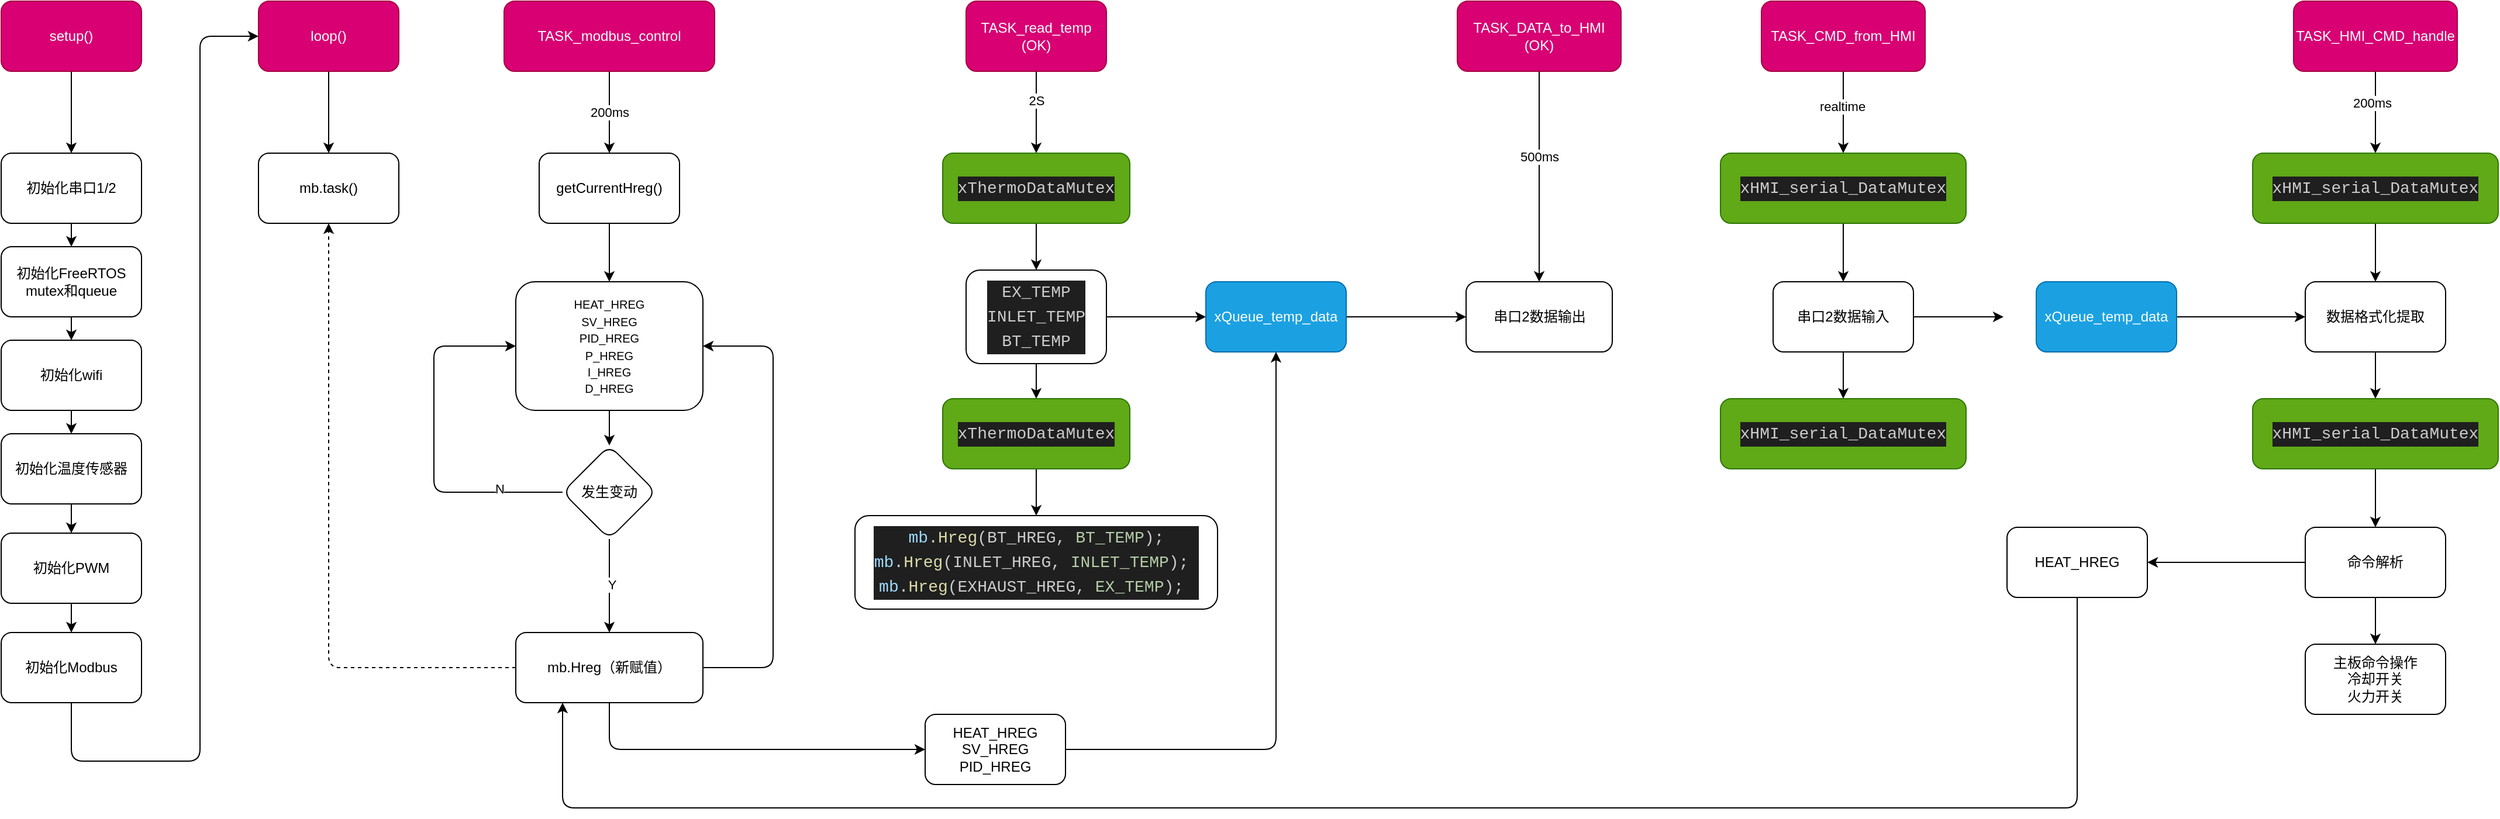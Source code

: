 <mxfile>
    <diagram id="BzFfho2s-DosaZCxsHBp" name="第 1 页">
        <mxGraphModel dx="1752" dy="655" grid="1" gridSize="10" guides="1" tooltips="1" connect="1" arrows="1" fold="1" page="1" pageScale="1" pageWidth="827" pageHeight="1169" math="0" shadow="0">
            <root>
                <mxCell id="0"/>
                <mxCell id="1" parent="0"/>
                <mxCell id="4" style="edgeStyle=none;html=1;exitX=0.5;exitY=1;exitDx=0;exitDy=0;" parent="1" source="2" target="3" edge="1">
                    <mxGeometry relative="1" as="geometry"/>
                </mxCell>
                <mxCell id="5" value="2S" style="edgeLabel;html=1;align=center;verticalAlign=middle;resizable=0;points=[];" parent="4" vertex="1" connectable="0">
                    <mxGeometry x="-0.329" relative="1" as="geometry">
                        <mxPoint y="1" as="offset"/>
                    </mxGeometry>
                </mxCell>
                <mxCell id="2" value="TASK_read_temp&lt;br&gt;(OK)" style="rounded=1;whiteSpace=wrap;html=1;fillColor=#d80073;fontColor=#ffffff;strokeColor=#A50040;" parent="1" vertex="1">
                    <mxGeometry x="635" y="130" width="120" height="60" as="geometry"/>
                </mxCell>
                <mxCell id="7" style="edgeStyle=none;html=1;exitX=0.5;exitY=1;exitDx=0;exitDy=0;entryX=0.5;entryY=0;entryDx=0;entryDy=0;" parent="1" source="3" target="8" edge="1">
                    <mxGeometry relative="1" as="geometry">
                        <mxPoint x="695" y="390" as="targetPoint"/>
                    </mxGeometry>
                </mxCell>
                <mxCell id="3" value="&lt;div style=&quot;color: rgb(204, 204, 204); background-color: rgb(31, 31, 31); font-family: Menlo, Menlo, Menlo, Menlo, Monaco, &amp;quot;Courier New&amp;quot;, monospace; font-size: 14px; line-height: 21px;&quot;&gt;xThermoDataMutex&lt;/div&gt;" style="whiteSpace=wrap;html=1;rounded=1;fillColor=#60a917;fontColor=#ffffff;strokeColor=#2D7600;" parent="1" vertex="1">
                    <mxGeometry x="615" y="260" width="160" height="60" as="geometry"/>
                </mxCell>
                <mxCell id="13" style="edgeStyle=none;html=1;exitX=0.5;exitY=1;exitDx=0;exitDy=0;" parent="1" source="8" target="12" edge="1">
                    <mxGeometry relative="1" as="geometry"/>
                </mxCell>
                <mxCell id="51" style="edgeStyle=none;html=1;exitX=1;exitY=0.5;exitDx=0;exitDy=0;entryX=0;entryY=0.5;entryDx=0;entryDy=0;" parent="1" source="8" target="32" edge="1">
                    <mxGeometry relative="1" as="geometry"/>
                </mxCell>
                <mxCell id="8" value="&lt;div style=&quot;color: rgb(204, 204, 204); background-color: rgb(31, 31, 31); font-family: Menlo, Menlo, Menlo, Menlo, Monaco, &amp;quot;Courier New&amp;quot;, monospace; font-size: 14px; line-height: 21px;&quot;&gt;EX_TEMP&lt;/div&gt;&lt;div style=&quot;color: rgb(204, 204, 204); background-color: rgb(31, 31, 31); font-family: Menlo, Menlo, Menlo, Menlo, Monaco, &amp;quot;Courier New&amp;quot;, monospace; font-size: 14px; line-height: 21px;&quot;&gt;&lt;div style=&quot;line-height: 21px;&quot;&gt;INLET_TEMP&lt;/div&gt;&lt;div style=&quot;line-height: 21px;&quot;&gt;&lt;div style=&quot;line-height: 21px;&quot;&gt;BT_TEMP&lt;/div&gt;&lt;/div&gt;&lt;/div&gt;" style="rounded=1;whiteSpace=wrap;html=1;" parent="1" vertex="1">
                    <mxGeometry x="635" y="360" width="120" height="80" as="geometry"/>
                </mxCell>
                <mxCell id="9" value="&lt;div style=&quot;background-color: rgb(31, 31, 31); font-family: Menlo, Menlo, Menlo, Menlo, Monaco, &amp;quot;Courier New&amp;quot;, monospace; font-size: 14px; line-height: 21px;&quot;&gt;&lt;div style=&quot;&quot;&gt;    &lt;span style=&quot;color: rgb(156, 220, 254);&quot;&gt;mb&lt;/span&gt;&lt;font color=&quot;#cccccc&quot;&gt;.&lt;/font&gt;&lt;span style=&quot;color: rgb(220, 220, 170);&quot;&gt;Hreg&lt;/span&gt;&lt;font color=&quot;#cccccc&quot;&gt;(BT_HREG, &lt;/font&gt;&lt;font color=&quot;#b5cea8&quot;&gt;BT_TEMP&lt;/font&gt;&lt;font color=&quot;#cccccc&quot;&gt;);&lt;/font&gt;&lt;/div&gt;&lt;div style=&quot;&quot;&gt;&lt;span style=&quot;color: rgb(204, 204, 204);&quot;&gt;    &lt;span style=&quot;color: #9cdcfe;&quot;&gt;mb&lt;/span&gt;.&lt;span style=&quot;color: #dcdcaa;&quot;&gt;Hreg&lt;/span&gt;(INLET_HREG, &lt;/span&gt;&lt;font color=&quot;#b5cea8&quot;&gt;INLET_TEMP&lt;/font&gt;&lt;font color=&quot;#cccccc&quot;&gt;);&lt;/font&gt;&lt;span style=&quot;color: rgb(106, 153, 85);&quot;&gt;&amp;nbsp;&lt;/span&gt;&lt;/div&gt;&lt;div style=&quot;&quot;&gt;&lt;span style=&quot;color: rgb(204, 204, 204);&quot;&gt;    &lt;span style=&quot;color: #9cdcfe;&quot;&gt;mb&lt;/span&gt;.&lt;span style=&quot;color: #dcdcaa;&quot;&gt;Hreg&lt;/span&gt;(EXHAUST_HREG, &lt;/span&gt;&lt;font color=&quot;#b5cea8&quot;&gt;EX_TEMP&lt;/font&gt;&lt;font color=&quot;#cccccc&quot;&gt;);&lt;/font&gt;&lt;span style=&quot;color: rgb(106, 153, 85);&quot;&gt;&amp;nbsp;&lt;/span&gt;&lt;/div&gt;&lt;/div&gt;" style="rounded=1;whiteSpace=wrap;html=1;" parent="1" vertex="1">
                    <mxGeometry x="540" y="570" width="310" height="80" as="geometry"/>
                </mxCell>
                <mxCell id="14" style="edgeStyle=none;html=1;exitX=0.5;exitY=1;exitDx=0;exitDy=0;entryX=0.5;entryY=0;entryDx=0;entryDy=0;" parent="1" source="12" target="9" edge="1">
                    <mxGeometry relative="1" as="geometry"/>
                </mxCell>
                <mxCell id="12" value="&lt;div style=&quot;color: rgb(204, 204, 204); background-color: rgb(31, 31, 31); font-family: Menlo, Menlo, Menlo, Menlo, Monaco, &amp;quot;Courier New&amp;quot;, monospace; font-size: 14px; line-height: 21px;&quot;&gt;xThermoDataMutex&lt;/div&gt;" style="whiteSpace=wrap;html=1;rounded=1;fillColor=#60a917;fontColor=#ffffff;strokeColor=#2D7600;" parent="1" vertex="1">
                    <mxGeometry x="615" y="470" width="160" height="60" as="geometry"/>
                </mxCell>
                <mxCell id="18" style="edgeStyle=none;html=1;exitX=0.5;exitY=1;exitDx=0;exitDy=0;entryX=0.5;entryY=0;entryDx=0;entryDy=0;" parent="1" source="15" target="17" edge="1">
                    <mxGeometry relative="1" as="geometry"/>
                </mxCell>
                <mxCell id="15" value="loop()" style="rounded=1;whiteSpace=wrap;html=1;fillColor=#d80073;fontColor=#ffffff;strokeColor=#A50040;" parent="1" vertex="1">
                    <mxGeometry x="30" y="130" width="120" height="60" as="geometry"/>
                </mxCell>
                <mxCell id="57" style="edgeStyle=none;html=1;exitX=0.5;exitY=1;exitDx=0;exitDy=0;entryX=0.5;entryY=0;entryDx=0;entryDy=0;" parent="1" source="16" target="52" edge="1">
                    <mxGeometry relative="1" as="geometry"/>
                </mxCell>
                <mxCell id="16" value="setup()" style="rounded=1;whiteSpace=wrap;html=1;fillColor=#d80073;fontColor=#ffffff;strokeColor=#A50040;" parent="1" vertex="1">
                    <mxGeometry x="-190" y="130" width="120" height="60" as="geometry"/>
                </mxCell>
                <mxCell id="17" value="mb.task()" style="rounded=1;whiteSpace=wrap;html=1;" parent="1" vertex="1">
                    <mxGeometry x="30" y="260" width="120" height="60" as="geometry"/>
                </mxCell>
                <mxCell id="21" value="200ms" style="edgeStyle=none;html=1;exitX=0.5;exitY=1;exitDx=0;exitDy=0;entryX=0.5;entryY=0;entryDx=0;entryDy=0;" parent="1" source="19" target="34" edge="1">
                    <mxGeometry relative="1" as="geometry">
                        <mxPoint as="offset"/>
                        <mxPoint x="360" y="330" as="targetPoint"/>
                    </mxGeometry>
                </mxCell>
                <mxCell id="19" value="TASK_modbus_control" style="rounded=1;whiteSpace=wrap;html=1;fillColor=#d80073;fontColor=#ffffff;strokeColor=#A50040;" parent="1" vertex="1">
                    <mxGeometry x="240" y="130" width="180" height="60" as="geometry"/>
                </mxCell>
                <mxCell id="24" style="edgeStyle=none;html=1;exitX=0.5;exitY=1;exitDx=0;exitDy=0;entryX=0.5;entryY=0;entryDx=0;entryDy=0;" parent="1" source="20" target="23" edge="1">
                    <mxGeometry relative="1" as="geometry"/>
                </mxCell>
                <mxCell id="20" value="&lt;font style=&quot;font-size: 10px;&quot;&gt;HEAT_HREG&lt;br&gt;SV_HREG&lt;br&gt;PID_HREG&lt;br&gt;P_HREG&lt;br&gt;I_HREG&lt;br&gt;D_HREG&lt;br&gt;&lt;/font&gt;" style="rounded=1;whiteSpace=wrap;html=1;" parent="1" vertex="1">
                    <mxGeometry x="250" y="370" width="160" height="110" as="geometry"/>
                </mxCell>
                <mxCell id="37" value="" style="edgeStyle=none;html=1;entryX=0.5;entryY=0;entryDx=0;entryDy=0;" parent="1" source="22" target="36" edge="1">
                    <mxGeometry relative="1" as="geometry">
                        <mxPoint x="1130" y="320" as="targetPoint"/>
                        <Array as="points"/>
                    </mxGeometry>
                </mxCell>
                <mxCell id="41" value="500ms" style="edgeLabel;html=1;align=center;verticalAlign=middle;resizable=0;points=[];" parent="37" vertex="1" connectable="0">
                    <mxGeometry x="-0.196" relative="1" as="geometry">
                        <mxPoint as="offset"/>
                    </mxGeometry>
                </mxCell>
                <mxCell id="22" value="TASK_DATA_to_HMI&lt;br&gt;(OK)" style="rounded=1;whiteSpace=wrap;html=1;fillColor=#d80073;fontColor=#ffffff;strokeColor=#A50040;" parent="1" vertex="1">
                    <mxGeometry x="1055" y="130" width="140" height="60" as="geometry"/>
                </mxCell>
                <mxCell id="25" style="edgeStyle=none;html=1;exitX=0;exitY=0.5;exitDx=0;exitDy=0;entryX=0;entryY=0.5;entryDx=0;entryDy=0;" parent="1" source="23" target="20" edge="1">
                    <mxGeometry relative="1" as="geometry">
                        <Array as="points">
                            <mxPoint x="180" y="550"/>
                            <mxPoint x="180" y="425"/>
                        </Array>
                    </mxGeometry>
                </mxCell>
                <mxCell id="26" value="N" style="edgeLabel;html=1;align=center;verticalAlign=middle;resizable=0;points=[];" parent="25" vertex="1" connectable="0">
                    <mxGeometry x="-0.645" y="-3" relative="1" as="geometry">
                        <mxPoint as="offset"/>
                    </mxGeometry>
                </mxCell>
                <mxCell id="28" style="edgeStyle=none;html=1;exitX=0.5;exitY=1;exitDx=0;exitDy=0;entryX=0.5;entryY=0;entryDx=0;entryDy=0;" parent="1" source="23" target="27" edge="1">
                    <mxGeometry relative="1" as="geometry"/>
                </mxCell>
                <mxCell id="30" value="Y" style="edgeLabel;html=1;align=center;verticalAlign=middle;resizable=0;points=[];" parent="28" vertex="1" connectable="0">
                    <mxGeometry x="-0.04" y="2" relative="1" as="geometry">
                        <mxPoint as="offset"/>
                    </mxGeometry>
                </mxCell>
                <mxCell id="23" value="发生变动" style="rhombus;whiteSpace=wrap;html=1;rounded=1;" parent="1" vertex="1">
                    <mxGeometry x="290" y="510" width="80" height="80" as="geometry"/>
                </mxCell>
                <mxCell id="29" style="edgeStyle=none;html=1;exitX=1;exitY=0.5;exitDx=0;exitDy=0;entryX=1;entryY=0.5;entryDx=0;entryDy=0;" parent="1" source="27" target="20" edge="1">
                    <mxGeometry relative="1" as="geometry">
                        <Array as="points">
                            <mxPoint x="470" y="700"/>
                            <mxPoint x="470" y="425"/>
                        </Array>
                    </mxGeometry>
                </mxCell>
                <mxCell id="31" style="edgeStyle=none;html=1;exitX=0;exitY=0.5;exitDx=0;exitDy=0;entryX=0.5;entryY=1;entryDx=0;entryDy=0;dashed=1;" parent="1" source="27" target="17" edge="1">
                    <mxGeometry relative="1" as="geometry">
                        <Array as="points">
                            <mxPoint x="90" y="700"/>
                        </Array>
                    </mxGeometry>
                </mxCell>
                <mxCell id="49" style="edgeStyle=none;html=1;exitX=0.5;exitY=1;exitDx=0;exitDy=0;entryX=0;entryY=0.5;entryDx=0;entryDy=0;" parent="1" source="27" target="48" edge="1">
                    <mxGeometry relative="1" as="geometry">
                        <Array as="points">
                            <mxPoint x="330" y="770"/>
                        </Array>
                    </mxGeometry>
                </mxCell>
                <mxCell id="27" value="mb.Hreg（新赋值）" style="whiteSpace=wrap;html=1;rounded=1;" parent="1" vertex="1">
                    <mxGeometry x="250" y="670" width="160" height="60" as="geometry"/>
                </mxCell>
                <mxCell id="76" style="edgeStyle=none;html=1;exitX=1;exitY=0.5;exitDx=0;exitDy=0;entryX=0;entryY=0.5;entryDx=0;entryDy=0;" edge="1" parent="1" source="32" target="36">
                    <mxGeometry relative="1" as="geometry"/>
                </mxCell>
                <mxCell id="32" value="xQueue_temp_data" style="whiteSpace=wrap;html=1;rounded=1;fillColor=#1ba1e2;fontColor=#ffffff;strokeColor=#006EAF;" parent="1" vertex="1">
                    <mxGeometry x="840" y="370" width="120" height="60" as="geometry"/>
                </mxCell>
                <mxCell id="35" style="edgeStyle=none;html=1;exitX=0.5;exitY=1;exitDx=0;exitDy=0;entryX=0.5;entryY=0;entryDx=0;entryDy=0;" parent="1" source="34" target="20" edge="1">
                    <mxGeometry relative="1" as="geometry"/>
                </mxCell>
                <mxCell id="34" value="getCurrentHreg()" style="rounded=1;whiteSpace=wrap;html=1;" parent="1" vertex="1">
                    <mxGeometry x="270" y="260" width="120" height="60" as="geometry"/>
                </mxCell>
                <mxCell id="36" value="串口2数据输出" style="whiteSpace=wrap;html=1;rounded=1;" parent="1" vertex="1">
                    <mxGeometry x="1062.5" y="370" width="125" height="60" as="geometry"/>
                </mxCell>
                <mxCell id="38" value="" style="edgeStyle=none;html=1;entryX=0.5;entryY=0;entryDx=0;entryDy=0;" parent="1" source="39" target="72" edge="1">
                    <mxGeometry relative="1" as="geometry">
                        <mxPoint x="1375" y="190" as="sourcePoint"/>
                    </mxGeometry>
                </mxCell>
                <mxCell id="42" value="realtime" style="edgeLabel;html=1;align=center;verticalAlign=middle;resizable=0;points=[];" parent="38" vertex="1" connectable="0">
                    <mxGeometry x="-0.147" y="-1" relative="1" as="geometry">
                        <mxPoint as="offset"/>
                    </mxGeometry>
                </mxCell>
                <mxCell id="39" value="TASK_CMD_from_HMI" style="rounded=1;whiteSpace=wrap;html=1;fillColor=#d80073;fontColor=#ffffff;strokeColor=#A50040;" parent="1" vertex="1">
                    <mxGeometry x="1315" y="130" width="140" height="60" as="geometry"/>
                </mxCell>
                <mxCell id="78" style="edgeStyle=none;html=1;exitX=0.5;exitY=1;exitDx=0;exitDy=0;entryX=0.5;entryY=0;entryDx=0;entryDy=0;" edge="1" parent="1" source="40" target="74">
                    <mxGeometry relative="1" as="geometry"/>
                </mxCell>
                <mxCell id="96" style="edgeStyle=none;html=1;exitX=1;exitY=0.5;exitDx=0;exitDy=0;" edge="1" parent="1">
                    <mxGeometry relative="1" as="geometry">
                        <mxPoint x="1392" y="400" as="sourcePoint"/>
                        <mxPoint x="1522" y="400" as="targetPoint"/>
                    </mxGeometry>
                </mxCell>
                <mxCell id="40" value="串口2数据输入" style="whiteSpace=wrap;html=1;rounded=1;" parent="1" vertex="1">
                    <mxGeometry x="1325" y="370" width="120" height="60" as="geometry"/>
                </mxCell>
                <mxCell id="50" style="edgeStyle=none;html=1;exitX=1;exitY=0.5;exitDx=0;exitDy=0;entryX=0.5;entryY=1;entryDx=0;entryDy=0;" parent="1" source="48" target="32" edge="1">
                    <mxGeometry relative="1" as="geometry">
                        <Array as="points">
                            <mxPoint x="900" y="770"/>
                        </Array>
                    </mxGeometry>
                </mxCell>
                <mxCell id="48" value="HEAT_HREG&lt;br&gt;SV_HREG&lt;br&gt;PID_HREG" style="rounded=1;whiteSpace=wrap;html=1;" parent="1" vertex="1">
                    <mxGeometry x="600" y="740" width="120" height="60" as="geometry"/>
                </mxCell>
                <mxCell id="59" style="edgeStyle=none;html=1;exitX=0.5;exitY=1;exitDx=0;exitDy=0;entryX=0.5;entryY=0;entryDx=0;entryDy=0;" parent="1" source="52" target="58" edge="1">
                    <mxGeometry relative="1" as="geometry"/>
                </mxCell>
                <mxCell id="52" value="初始化串口1/2" style="whiteSpace=wrap;html=1;rounded=1;" parent="1" vertex="1">
                    <mxGeometry x="-190" y="260" width="120" height="60" as="geometry"/>
                </mxCell>
                <mxCell id="56" value="" style="edgeStyle=none;html=1;" parent="1" source="53" target="55" edge="1">
                    <mxGeometry relative="1" as="geometry"/>
                </mxCell>
                <mxCell id="53" value="初始化wifi" style="whiteSpace=wrap;html=1;rounded=1;" parent="1" vertex="1">
                    <mxGeometry x="-190" y="420" width="120" height="60" as="geometry"/>
                </mxCell>
                <mxCell id="62" value="" style="edgeStyle=none;html=1;" parent="1" source="55" target="61" edge="1">
                    <mxGeometry relative="1" as="geometry"/>
                </mxCell>
                <mxCell id="55" value="初始化温度传感器" style="whiteSpace=wrap;html=1;rounded=1;" parent="1" vertex="1">
                    <mxGeometry x="-190" y="500" width="120" height="60" as="geometry"/>
                </mxCell>
                <mxCell id="60" style="edgeStyle=none;html=1;exitX=0.5;exitY=1;exitDx=0;exitDy=0;" parent="1" source="58" target="53" edge="1">
                    <mxGeometry relative="1" as="geometry"/>
                </mxCell>
                <mxCell id="58" value="初始化FreeRTOS mutex和queue" style="rounded=1;whiteSpace=wrap;html=1;" parent="1" vertex="1">
                    <mxGeometry x="-190" y="340" width="120" height="60" as="geometry"/>
                </mxCell>
                <mxCell id="64" value="" style="edgeStyle=none;html=1;" parent="1" source="61" target="63" edge="1">
                    <mxGeometry relative="1" as="geometry"/>
                </mxCell>
                <mxCell id="61" value="初始化PWM" style="whiteSpace=wrap;html=1;rounded=1;" parent="1" vertex="1">
                    <mxGeometry x="-190" y="585" width="120" height="60" as="geometry"/>
                </mxCell>
                <mxCell id="65" style="edgeStyle=none;html=1;exitX=0.5;exitY=1;exitDx=0;exitDy=0;entryX=0;entryY=0.5;entryDx=0;entryDy=0;" parent="1" source="63" target="15" edge="1">
                    <mxGeometry relative="1" as="geometry">
                        <Array as="points">
                            <mxPoint x="-130" y="780"/>
                            <mxPoint x="-20" y="780"/>
                            <mxPoint x="-20" y="160"/>
                        </Array>
                    </mxGeometry>
                </mxCell>
                <mxCell id="63" value="初始化Modbus" style="whiteSpace=wrap;html=1;rounded=1;" parent="1" vertex="1">
                    <mxGeometry x="-190" y="670" width="120" height="60" as="geometry"/>
                </mxCell>
                <mxCell id="102" style="edgeStyle=none;html=1;exitX=0.5;exitY=1;exitDx=0;exitDy=0;" edge="1" parent="1" source="66" target="101">
                    <mxGeometry relative="1" as="geometry"/>
                </mxCell>
                <mxCell id="66" value="数据格式化提取" style="whiteSpace=wrap;html=1;rounded=1;" parent="1" vertex="1">
                    <mxGeometry x="1780" y="370" width="120" height="60" as="geometry"/>
                </mxCell>
                <mxCell id="68" value="主板命令操作&lt;br&gt;冷却开关&lt;br&gt;火力开关" style="whiteSpace=wrap;html=1;rounded=1;" parent="1" vertex="1">
                    <mxGeometry x="1780" y="680" width="120" height="60" as="geometry"/>
                </mxCell>
                <mxCell id="77" style="edgeStyle=none;html=1;exitX=0.5;exitY=1;exitDx=0;exitDy=0;entryX=0.5;entryY=0;entryDx=0;entryDy=0;" edge="1" parent="1" source="72" target="40">
                    <mxGeometry relative="1" as="geometry"/>
                </mxCell>
                <mxCell id="72" value="&lt;div style=&quot;color: rgb(204, 204, 204); background-color: rgb(31, 31, 31); font-family: Menlo, Menlo, Menlo, Menlo, Monaco, &amp;quot;Courier New&amp;quot;, monospace; font-size: 14px; line-height: 21px;&quot;&gt;xHMI_serial_DataMutex&lt;/div&gt;" style="whiteSpace=wrap;html=1;rounded=1;fillColor=#60a917;fontColor=#ffffff;strokeColor=#2D7600;" vertex="1" parent="1">
                    <mxGeometry x="1280" y="260" width="210" height="60" as="geometry"/>
                </mxCell>
                <mxCell id="74" value="&lt;div style=&quot;color: rgb(204, 204, 204); background-color: rgb(31, 31, 31); font-family: Menlo, Menlo, Menlo, Menlo, Monaco, &amp;quot;Courier New&amp;quot;, monospace; font-size: 14px; line-height: 21px;&quot;&gt;xHMI_serial_DataMutex&lt;/div&gt;" style="whiteSpace=wrap;html=1;rounded=1;fillColor=#60a917;fontColor=#ffffff;strokeColor=#2D7600;" vertex="1" parent="1">
                    <mxGeometry x="1280" y="470" width="210" height="60" as="geometry"/>
                </mxCell>
                <mxCell id="93" style="edgeStyle=none;html=1;exitX=0.5;exitY=1;exitDx=0;exitDy=0;entryX=0.25;entryY=1;entryDx=0;entryDy=0;" edge="1" parent="1" source="91" target="27">
                    <mxGeometry relative="1" as="geometry">
                        <Array as="points">
                            <mxPoint x="1585" y="820"/>
                            <mxPoint x="290" y="820"/>
                        </Array>
                    </mxGeometry>
                </mxCell>
                <mxCell id="91" value="HEAT_HREG" style="whiteSpace=wrap;html=1;rounded=1;" vertex="1" parent="1">
                    <mxGeometry x="1525" y="580" width="120" height="60" as="geometry"/>
                </mxCell>
                <mxCell id="98" style="edgeStyle=none;html=1;exitX=0.5;exitY=1;exitDx=0;exitDy=0;entryX=0.5;entryY=0;entryDx=0;entryDy=0;" edge="1" parent="1" source="94" target="97">
                    <mxGeometry relative="1" as="geometry"/>
                </mxCell>
                <mxCell id="99" value="200ms" style="edgeLabel;html=1;align=center;verticalAlign=middle;resizable=0;points=[];" vertex="1" connectable="0" parent="98">
                    <mxGeometry x="-0.248" y="-3" relative="1" as="geometry">
                        <mxPoint as="offset"/>
                    </mxGeometry>
                </mxCell>
                <mxCell id="94" value="TASK_HMI_CMD_handle" style="rounded=1;whiteSpace=wrap;html=1;fillColor=#d80073;fontColor=#ffffff;strokeColor=#A50040;" vertex="1" parent="1">
                    <mxGeometry x="1770" y="130" width="140" height="60" as="geometry"/>
                </mxCell>
                <mxCell id="110" style="edgeStyle=none;html=1;exitX=1;exitY=0.5;exitDx=0;exitDy=0;entryX=0;entryY=0.5;entryDx=0;entryDy=0;" edge="1" parent="1" source="95" target="66">
                    <mxGeometry relative="1" as="geometry"/>
                </mxCell>
                <mxCell id="95" value="xQueue_temp_data" style="whiteSpace=wrap;html=1;rounded=1;fillColor=#1ba1e2;fontColor=#ffffff;strokeColor=#006EAF;" vertex="1" parent="1">
                    <mxGeometry x="1550" y="370" width="120" height="60" as="geometry"/>
                </mxCell>
                <mxCell id="100" style="edgeStyle=none;html=1;exitX=0.5;exitY=1;exitDx=0;exitDy=0;entryX=0.5;entryY=0;entryDx=0;entryDy=0;" edge="1" parent="1" source="97" target="66">
                    <mxGeometry relative="1" as="geometry"/>
                </mxCell>
                <mxCell id="97" value="&lt;div style=&quot;color: rgb(204, 204, 204); background-color: rgb(31, 31, 31); font-family: Menlo, Menlo, Menlo, Menlo, Monaco, &amp;quot;Courier New&amp;quot;, monospace; font-size: 14px; line-height: 21px;&quot;&gt;xHMI_serial_DataMutex&lt;/div&gt;" style="whiteSpace=wrap;html=1;rounded=1;fillColor=#60a917;fontColor=#ffffff;strokeColor=#2D7600;" vertex="1" parent="1">
                    <mxGeometry x="1735" y="260" width="210" height="60" as="geometry"/>
                </mxCell>
                <mxCell id="107" style="edgeStyle=none;html=1;exitX=0.5;exitY=1;exitDx=0;exitDy=0;" edge="1" parent="1" source="101" target="106">
                    <mxGeometry relative="1" as="geometry"/>
                </mxCell>
                <mxCell id="101" value="&lt;div style=&quot;color: rgb(204, 204, 204); background-color: rgb(31, 31, 31); font-family: Menlo, Menlo, Menlo, Menlo, Monaco, &amp;quot;Courier New&amp;quot;, monospace; font-size: 14px; line-height: 21px;&quot;&gt;xHMI_serial_DataMutex&lt;/div&gt;" style="whiteSpace=wrap;html=1;rounded=1;fillColor=#60a917;fontColor=#ffffff;strokeColor=#2D7600;" vertex="1" parent="1">
                    <mxGeometry x="1735" y="470" width="210" height="60" as="geometry"/>
                </mxCell>
                <mxCell id="108" style="edgeStyle=none;html=1;exitX=0.5;exitY=1;exitDx=0;exitDy=0;entryX=0.5;entryY=0;entryDx=0;entryDy=0;" edge="1" parent="1" source="106" target="68">
                    <mxGeometry relative="1" as="geometry"/>
                </mxCell>
                <mxCell id="109" style="edgeStyle=none;html=1;exitX=0;exitY=0.5;exitDx=0;exitDy=0;entryX=1;entryY=0.5;entryDx=0;entryDy=0;" edge="1" parent="1" source="106" target="91">
                    <mxGeometry relative="1" as="geometry"/>
                </mxCell>
                <mxCell id="106" value="命令解析" style="whiteSpace=wrap;html=1;rounded=1;" vertex="1" parent="1">
                    <mxGeometry x="1780" y="580" width="120" height="60" as="geometry"/>
                </mxCell>
            </root>
        </mxGraphModel>
    </diagram>
</mxfile>